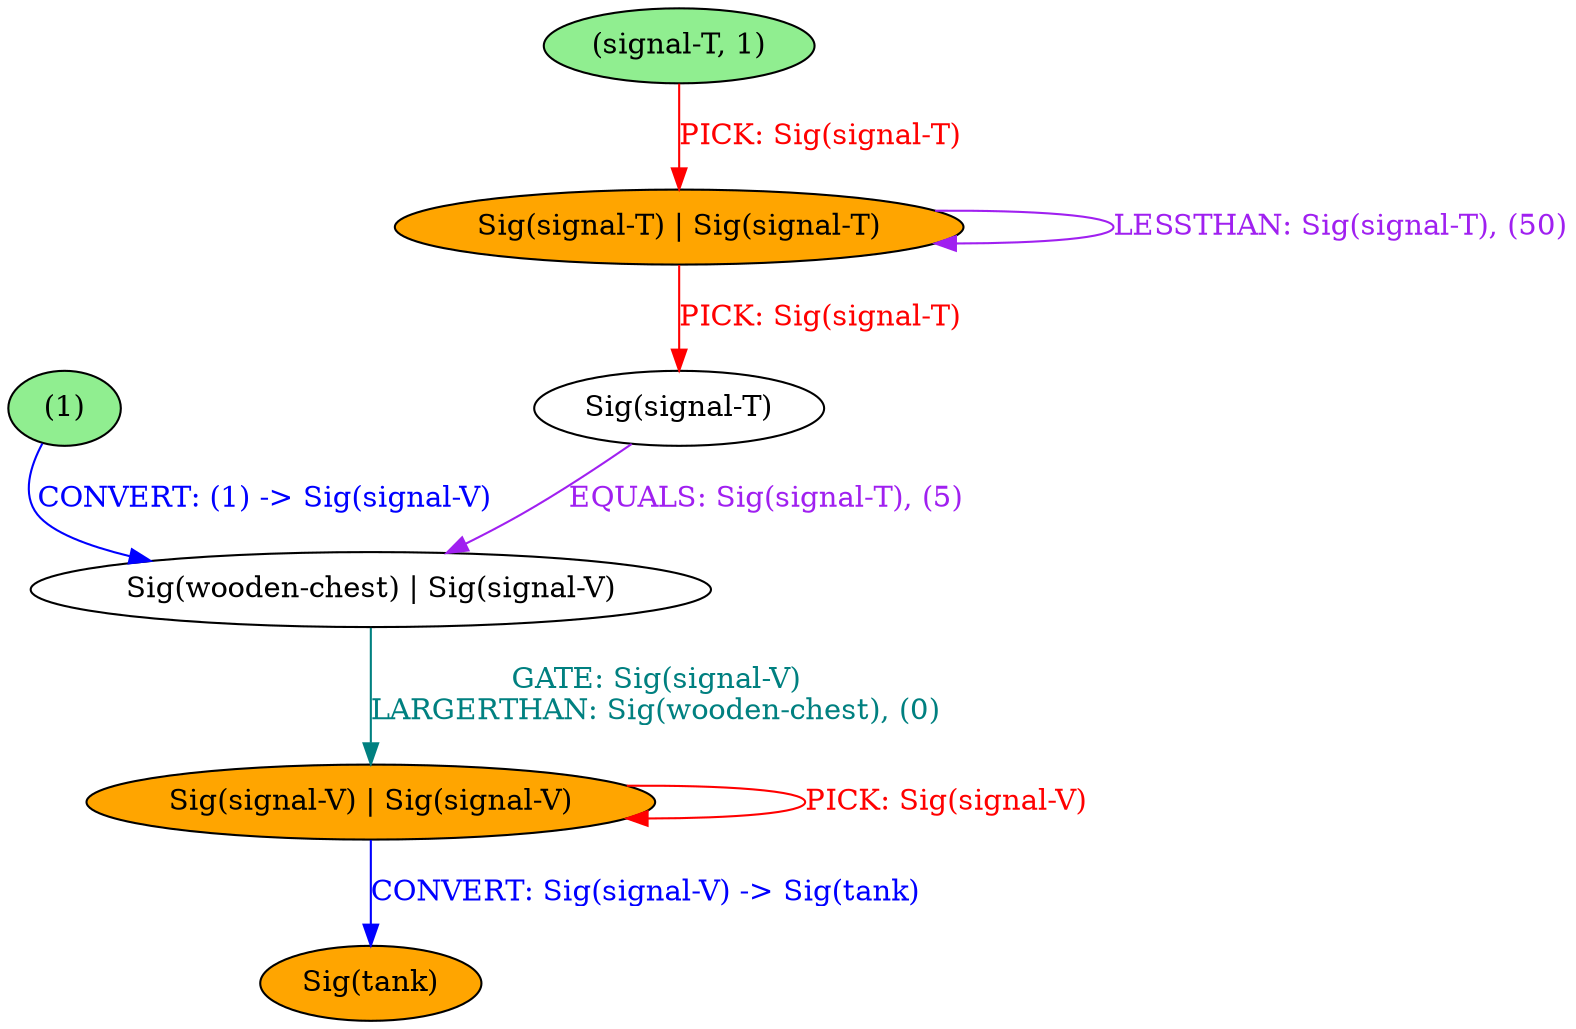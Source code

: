 strict digraph {
	nodesep=1
	5	[style=filled fillcolor=white label="Sig(signal-T)"]
	7	[style=filled fillcolor=lightgreen label="(1)"]
	1	[style=filled fillcolor=orange label="Sig(signal-T) | Sig(signal-T)"]
	3	[style=filled fillcolor=orange label="Sig(signal-V) | Sig(signal-V)"]
	2	[style=filled fillcolor=lightgreen label="(signal-T, 1)"]
	9	[style=filled fillcolor=orange label="Sig(tank)"]
	8	[style=filled fillcolor=white label="Sig(wooden-chest) | Sig(signal-V)"]
	5 -> 8	[label="EQUALS: Sig(signal-T), (5)" color=purple fontcolor=purple]
	7 -> 8	[label="CONVERT: (1) -> Sig(signal-V)" color=blue fontcolor=blue]
	1 -> 1	[label="LESSTHAN: Sig(signal-T), (50)" color=purple fontcolor=purple]
	1 -> 5	[label="PICK: Sig(signal-T)" color=red fontcolor=red]
	3 -> 3	[label="PICK: Sig(signal-V)" color=red fontcolor=red]
	3 -> 9	[label="CONVERT: Sig(signal-V) -> Sig(tank)" color=blue fontcolor=blue]
	2 -> 1	[label="PICK: Sig(signal-T)" color=red fontcolor=red]
	8 -> 3	[label="GATE: Sig(signal-V)
LARGERTHAN: Sig(wooden-chest), (0)" color=teal fontcolor=teal]
}

